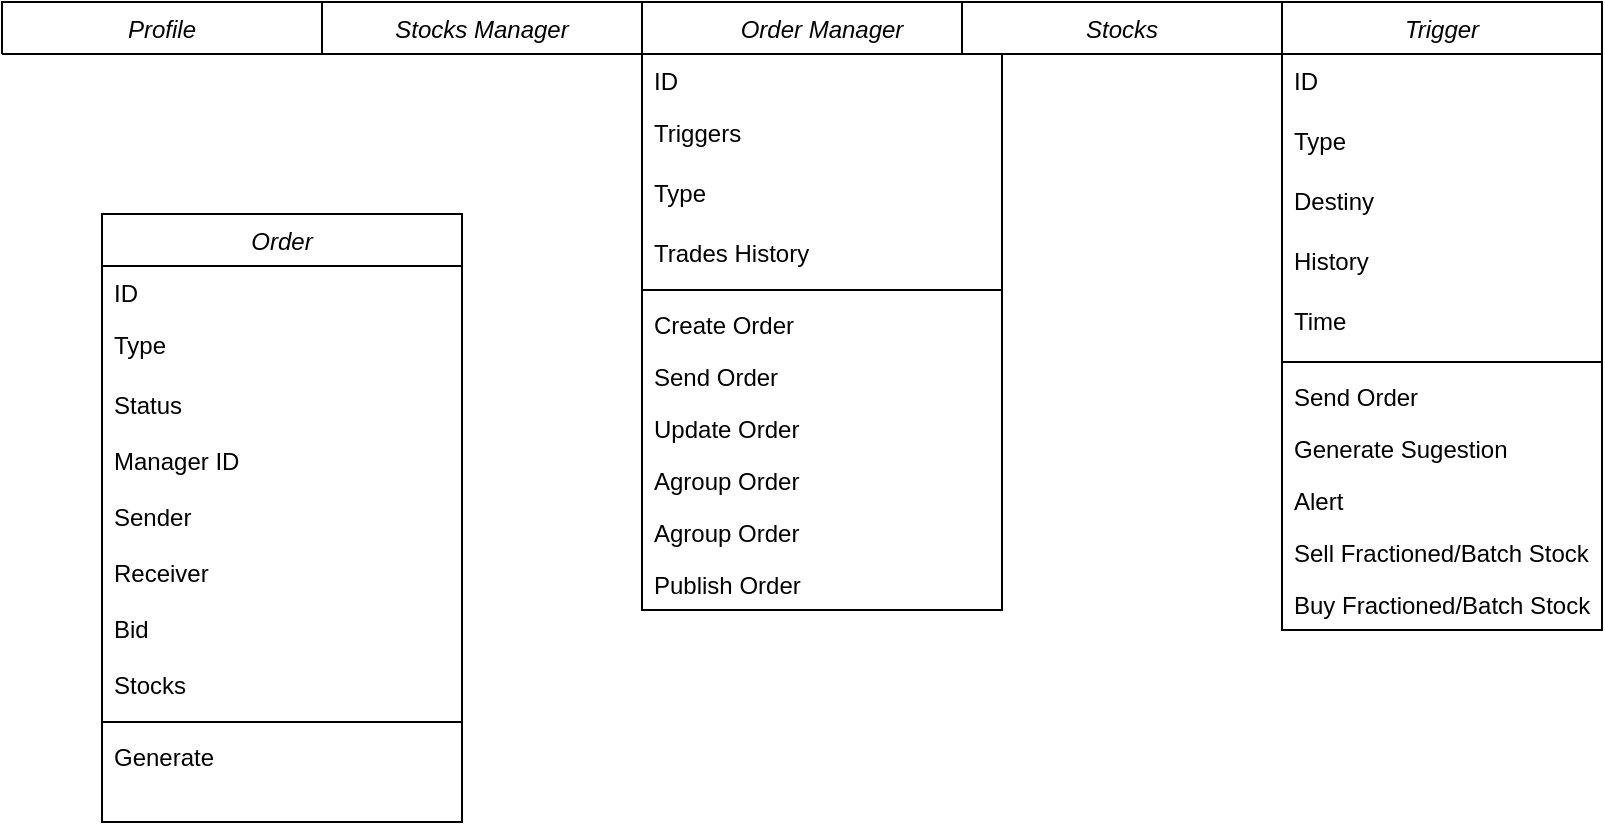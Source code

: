 <mxfile version="21.0.6" type="github">
  <diagram id="C5RBs43oDa-KdzZeNtuy" name="Page-1">
    <mxGraphModel dx="795" dy="445" grid="1" gridSize="10" guides="1" tooltips="1" connect="1" arrows="1" fold="1" page="1" pageScale="1" pageWidth="827" pageHeight="1169" math="0" shadow="0">
      <root>
        <mxCell id="WIyWlLk6GJQsqaUBKTNV-0" />
        <mxCell id="WIyWlLk6GJQsqaUBKTNV-1" parent="WIyWlLk6GJQsqaUBKTNV-0" />
        <mxCell id="zkfFHV4jXpPFQw0GAbJ--0" value="Profile" style="swimlane;fontStyle=2;align=center;verticalAlign=top;childLayout=stackLayout;horizontal=1;startSize=26;horizontalStack=0;resizeParent=1;resizeLast=0;collapsible=1;marginBottom=0;rounded=0;shadow=0;strokeWidth=1;" parent="WIyWlLk6GJQsqaUBKTNV-1" vertex="1" collapsed="1">
          <mxGeometry x="10" y="74" width="160" height="26" as="geometry">
            <mxRectangle x="10" y="74" width="180" height="280" as="alternateBounds" />
          </mxGeometry>
        </mxCell>
        <mxCell id="zkfFHV4jXpPFQw0GAbJ--1" value="ID" style="text;align=left;verticalAlign=top;spacingLeft=4;spacingRight=4;overflow=hidden;rotatable=0;points=[[0,0.5],[1,0.5]];portConstraint=eastwest;" parent="zkfFHV4jXpPFQw0GAbJ--0" vertex="1">
          <mxGeometry y="26" width="180" height="26" as="geometry" />
        </mxCell>
        <mxCell id="VoE8Lztti9GlDLRL7Cn9-77" value="Name" style="text;align=left;verticalAlign=top;spacingLeft=4;spacingRight=4;overflow=hidden;rotatable=0;points=[[0,0.5],[1,0.5]];portConstraint=eastwest;" vertex="1" parent="zkfFHV4jXpPFQw0GAbJ--0">
          <mxGeometry y="52" width="180" height="26" as="geometry" />
        </mxCell>
        <mxCell id="VoE8Lztti9GlDLRL7Cn9-10" value="Email Address" style="text;align=left;verticalAlign=top;spacingLeft=4;spacingRight=4;overflow=hidden;rotatable=0;points=[[0,0.5],[1,0.5]];portConstraint=eastwest;rounded=0;shadow=0;html=0;" vertex="1" parent="zkfFHV4jXpPFQw0GAbJ--0">
          <mxGeometry y="78" width="180" height="28" as="geometry" />
        </mxCell>
        <mxCell id="VoE8Lztti9GlDLRL7Cn9-27" value="Phone Number" style="text;align=left;verticalAlign=top;spacingLeft=4;spacingRight=4;overflow=hidden;rotatable=0;points=[[0,0.5],[1,0.5]];portConstraint=eastwest;rounded=0;shadow=0;html=0;" vertex="1" parent="zkfFHV4jXpPFQw0GAbJ--0">
          <mxGeometry y="106" width="180" height="28" as="geometry" />
        </mxCell>
        <mxCell id="VoE8Lztti9GlDLRL7Cn9-11" value="Situation" style="text;align=left;verticalAlign=top;spacingLeft=4;spacingRight=4;overflow=hidden;rotatable=0;points=[[0,0.5],[1,0.5]];portConstraint=eastwest;rounded=0;shadow=0;html=0;" vertex="1" parent="zkfFHV4jXpPFQw0GAbJ--0">
          <mxGeometry y="134" width="180" height="30" as="geometry" />
        </mxCell>
        <mxCell id="VoE8Lztti9GlDLRL7Cn9-12" value="Secret" style="text;align=left;verticalAlign=top;spacingLeft=4;spacingRight=4;overflow=hidden;rotatable=0;points=[[0,0.5],[1,0.5]];portConstraint=eastwest;rounded=0;shadow=0;html=0;" vertex="1" parent="zkfFHV4jXpPFQw0GAbJ--0">
          <mxGeometry y="164" width="180" height="30" as="geometry" />
        </mxCell>
        <mxCell id="zkfFHV4jXpPFQw0GAbJ--4" value="" style="line;html=1;strokeWidth=1;align=left;verticalAlign=middle;spacingTop=-1;spacingLeft=3;spacingRight=3;rotatable=0;labelPosition=right;points=[];portConstraint=eastwest;" parent="zkfFHV4jXpPFQw0GAbJ--0" vertex="1">
          <mxGeometry y="194" width="180" height="8" as="geometry" />
        </mxCell>
        <mxCell id="zkfFHV4jXpPFQw0GAbJ--5" value="Update" style="text;align=left;verticalAlign=top;spacingLeft=4;spacingRight=4;overflow=hidden;rotatable=0;points=[[0,0.5],[1,0.5]];portConstraint=eastwest;" parent="zkfFHV4jXpPFQw0GAbJ--0" vertex="1">
          <mxGeometry y="202" width="180" height="26" as="geometry" />
        </mxCell>
        <mxCell id="VoE8Lztti9GlDLRL7Cn9-13" value="Recover Secret" style="text;align=left;verticalAlign=top;spacingLeft=4;spacingRight=4;overflow=hidden;rotatable=0;points=[[0,0.5],[1,0.5]];portConstraint=eastwest;" vertex="1" parent="zkfFHV4jXpPFQw0GAbJ--0">
          <mxGeometry y="228" width="180" height="26" as="geometry" />
        </mxCell>
        <mxCell id="VoE8Lztti9GlDLRL7Cn9-14" value="Block" style="text;align=left;verticalAlign=top;spacingLeft=4;spacingRight=4;overflow=hidden;rotatable=0;points=[[0,0.5],[1,0.5]];portConstraint=eastwest;" vertex="1" parent="zkfFHV4jXpPFQw0GAbJ--0">
          <mxGeometry y="254" width="180" height="26" as="geometry" />
        </mxCell>
        <mxCell id="VoE8Lztti9GlDLRL7Cn9-42" value="Order Manager" style="swimlane;fontStyle=2;align=center;verticalAlign=top;childLayout=stackLayout;horizontal=1;startSize=26;horizontalStack=0;resizeParent=1;resizeLast=0;collapsible=1;marginBottom=0;rounded=0;shadow=0;strokeWidth=1;" vertex="1" parent="WIyWlLk6GJQsqaUBKTNV-1">
          <mxGeometry x="330" y="74" width="180" height="304" as="geometry">
            <mxRectangle x="330" y="74" width="160" height="26" as="alternateBounds" />
          </mxGeometry>
        </mxCell>
        <mxCell id="VoE8Lztti9GlDLRL7Cn9-79" value="ID" style="text;align=left;verticalAlign=top;spacingLeft=4;spacingRight=4;overflow=hidden;rotatable=0;points=[[0,0.5],[1,0.5]];portConstraint=eastwest;" vertex="1" parent="VoE8Lztti9GlDLRL7Cn9-42">
          <mxGeometry y="26" width="180" height="26" as="geometry" />
        </mxCell>
        <mxCell id="VoE8Lztti9GlDLRL7Cn9-44" value="Triggers" style="text;align=left;verticalAlign=top;spacingLeft=4;spacingRight=4;overflow=hidden;rotatable=0;points=[[0,0.5],[1,0.5]];portConstraint=eastwest;rounded=0;shadow=0;html=0;" vertex="1" parent="VoE8Lztti9GlDLRL7Cn9-42">
          <mxGeometry y="52" width="180" height="30" as="geometry" />
        </mxCell>
        <mxCell id="VoE8Lztti9GlDLRL7Cn9-45" value="Type" style="text;align=left;verticalAlign=top;spacingLeft=4;spacingRight=4;overflow=hidden;rotatable=0;points=[[0,0.5],[1,0.5]];portConstraint=eastwest;rounded=0;shadow=0;html=0;" vertex="1" parent="VoE8Lztti9GlDLRL7Cn9-42">
          <mxGeometry y="82" width="180" height="30" as="geometry" />
        </mxCell>
        <mxCell id="VoE8Lztti9GlDLRL7Cn9-46" value="Trades History" style="text;align=left;verticalAlign=top;spacingLeft=4;spacingRight=4;overflow=hidden;rotatable=0;points=[[0,0.5],[1,0.5]];portConstraint=eastwest;rounded=0;shadow=0;html=0;" vertex="1" parent="VoE8Lztti9GlDLRL7Cn9-42">
          <mxGeometry y="112" width="180" height="28" as="geometry" />
        </mxCell>
        <mxCell id="VoE8Lztti9GlDLRL7Cn9-50" value="" style="line;html=1;strokeWidth=1;align=left;verticalAlign=middle;spacingTop=-1;spacingLeft=3;spacingRight=3;rotatable=0;labelPosition=right;points=[];portConstraint=eastwest;" vertex="1" parent="VoE8Lztti9GlDLRL7Cn9-42">
          <mxGeometry y="140" width="180" height="8" as="geometry" />
        </mxCell>
        <mxCell id="VoE8Lztti9GlDLRL7Cn9-52" value="Create Order" style="text;align=left;verticalAlign=top;spacingLeft=4;spacingRight=4;overflow=hidden;rotatable=0;points=[[0,0.5],[1,0.5]];portConstraint=eastwest;" vertex="1" parent="VoE8Lztti9GlDLRL7Cn9-42">
          <mxGeometry y="148" width="180" height="26" as="geometry" />
        </mxCell>
        <mxCell id="VoE8Lztti9GlDLRL7Cn9-149" value="Send Order" style="text;align=left;verticalAlign=top;spacingLeft=4;spacingRight=4;overflow=hidden;rotatable=0;points=[[0,0.5],[1,0.5]];portConstraint=eastwest;" vertex="1" parent="VoE8Lztti9GlDLRL7Cn9-42">
          <mxGeometry y="174" width="180" height="26" as="geometry" />
        </mxCell>
        <mxCell id="VoE8Lztti9GlDLRL7Cn9-51" value="Update Order" style="text;align=left;verticalAlign=top;spacingLeft=4;spacingRight=4;overflow=hidden;rotatable=0;points=[[0,0.5],[1,0.5]];portConstraint=eastwest;" vertex="1" parent="VoE8Lztti9GlDLRL7Cn9-42">
          <mxGeometry y="200" width="180" height="26" as="geometry" />
        </mxCell>
        <mxCell id="VoE8Lztti9GlDLRL7Cn9-59" value="Agroup Order" style="text;align=left;verticalAlign=top;spacingLeft=4;spacingRight=4;overflow=hidden;rotatable=0;points=[[0,0.5],[1,0.5]];portConstraint=eastwest;" vertex="1" parent="VoE8Lztti9GlDLRL7Cn9-42">
          <mxGeometry y="226" width="180" height="26" as="geometry" />
        </mxCell>
        <mxCell id="VoE8Lztti9GlDLRL7Cn9-60" value="Agroup Order" style="text;align=left;verticalAlign=top;spacingLeft=4;spacingRight=4;overflow=hidden;rotatable=0;points=[[0,0.5],[1,0.5]];portConstraint=eastwest;" vertex="1" parent="VoE8Lztti9GlDLRL7Cn9-42">
          <mxGeometry y="252" width="180" height="26" as="geometry" />
        </mxCell>
        <mxCell id="VoE8Lztti9GlDLRL7Cn9-61" value="Publish Order" style="text;align=left;verticalAlign=top;spacingLeft=4;spacingRight=4;overflow=hidden;rotatable=0;points=[[0,0.5],[1,0.5]];portConstraint=eastwest;" vertex="1" parent="VoE8Lztti9GlDLRL7Cn9-42">
          <mxGeometry y="278" width="180" height="26" as="geometry" />
        </mxCell>
        <mxCell id="VoE8Lztti9GlDLRL7Cn9-15" value="Stocks Manager" style="swimlane;fontStyle=2;align=center;verticalAlign=top;childLayout=stackLayout;horizontal=1;startSize=26;horizontalStack=0;resizeParent=1;resizeLast=0;collapsible=1;marginBottom=0;rounded=0;shadow=0;strokeWidth=1;" vertex="1" collapsed="1" parent="WIyWlLk6GJQsqaUBKTNV-1">
          <mxGeometry x="170" y="74" width="160" height="26" as="geometry">
            <mxRectangle x="170" y="74" width="180" height="396" as="alternateBounds" />
          </mxGeometry>
        </mxCell>
        <mxCell id="VoE8Lztti9GlDLRL7Cn9-78" value="ID" style="text;align=left;verticalAlign=top;spacingLeft=4;spacingRight=4;overflow=hidden;rotatable=0;points=[[0,0.5],[1,0.5]];portConstraint=eastwest;" vertex="1" parent="VoE8Lztti9GlDLRL7Cn9-15">
          <mxGeometry y="26" width="180" height="26" as="geometry" />
        </mxCell>
        <mxCell id="VoE8Lztti9GlDLRL7Cn9-16" value="Stocks Pool" style="text;align=left;verticalAlign=top;spacingLeft=4;spacingRight=4;overflow=hidden;rotatable=0;points=[[0,0.5],[1,0.5]];portConstraint=eastwest;" vertex="1" parent="VoE8Lztti9GlDLRL7Cn9-15">
          <mxGeometry y="52" width="180" height="26" as="geometry" />
        </mxCell>
        <mxCell id="VoE8Lztti9GlDLRL7Cn9-24" value="Layout" style="text;align=left;verticalAlign=top;spacingLeft=4;spacingRight=4;overflow=hidden;rotatable=0;points=[[0,0.5],[1,0.5]];portConstraint=eastwest;rounded=0;shadow=0;html=0;" vertex="1" parent="VoE8Lztti9GlDLRL7Cn9-15">
          <mxGeometry y="78" width="180" height="30" as="geometry" />
        </mxCell>
        <mxCell id="VoE8Lztti9GlDLRL7Cn9-18" value="Trades History" style="text;align=left;verticalAlign=top;spacingLeft=4;spacingRight=4;overflow=hidden;rotatable=0;points=[[0,0.5],[1,0.5]];portConstraint=eastwest;rounded=0;shadow=0;html=0;" vertex="1" parent="VoE8Lztti9GlDLRL7Cn9-15">
          <mxGeometry y="108" width="180" height="30" as="geometry" />
        </mxCell>
        <mxCell id="VoE8Lztti9GlDLRL7Cn9-26" value="Sugestions Pool" style="text;align=left;verticalAlign=top;spacingLeft=4;spacingRight=4;overflow=hidden;rotatable=0;points=[[0,0.5],[1,0.5]];portConstraint=eastwest;rounded=0;shadow=0;html=0;" vertex="1" parent="VoE8Lztti9GlDLRL7Cn9-15">
          <mxGeometry y="138" width="180" height="28" as="geometry" />
        </mxCell>
        <mxCell id="VoE8Lztti9GlDLRL7Cn9-39" value="Bids Pool" style="text;align=left;verticalAlign=top;spacingLeft=4;spacingRight=4;overflow=hidden;rotatable=0;points=[[0,0.5],[1,0.5]];portConstraint=eastwest;rounded=0;shadow=0;html=0;" vertex="1" parent="VoE8Lztti9GlDLRL7Cn9-15">
          <mxGeometry y="166" width="180" height="28" as="geometry" />
        </mxCell>
        <mxCell id="VoE8Lztti9GlDLRL7Cn9-57" value="Bids History" style="text;align=left;verticalAlign=top;spacingLeft=4;spacingRight=4;overflow=hidden;rotatable=0;points=[[0,0.5],[1,0.5]];portConstraint=eastwest;rounded=0;shadow=0;html=0;" vertex="1" parent="VoE8Lztti9GlDLRL7Cn9-15">
          <mxGeometry y="194" width="180" height="28" as="geometry" />
        </mxCell>
        <mxCell id="VoE8Lztti9GlDLRL7Cn9-17" value="Triggers" style="text;align=left;verticalAlign=top;spacingLeft=4;spacingRight=4;overflow=hidden;rotatable=0;points=[[0,0.5],[1,0.5]];portConstraint=eastwest;rounded=0;shadow=0;html=0;" vertex="1" parent="VoE8Lztti9GlDLRL7Cn9-15">
          <mxGeometry y="222" width="180" height="28" as="geometry" />
        </mxCell>
        <mxCell id="VoE8Lztti9GlDLRL7Cn9-20" value="" style="line;html=1;strokeWidth=1;align=left;verticalAlign=middle;spacingTop=-1;spacingLeft=3;spacingRight=3;rotatable=0;labelPosition=right;points=[];portConstraint=eastwest;" vertex="1" parent="VoE8Lztti9GlDLRL7Cn9-15">
          <mxGeometry y="250" width="180" height="8" as="geometry" />
        </mxCell>
        <mxCell id="VoE8Lztti9GlDLRL7Cn9-21" value="Simulate" style="text;align=left;verticalAlign=top;spacingLeft=4;spacingRight=4;overflow=hidden;rotatable=0;points=[[0,0.5],[1,0.5]];portConstraint=eastwest;" vertex="1" parent="VoE8Lztti9GlDLRL7Cn9-15">
          <mxGeometry y="258" width="180" height="26" as="geometry" />
        </mxCell>
        <mxCell id="VoE8Lztti9GlDLRL7Cn9-22" value="Buy" style="text;align=left;verticalAlign=top;spacingLeft=4;spacingRight=4;overflow=hidden;rotatable=0;points=[[0,0.5],[1,0.5]];portConstraint=eastwest;" vertex="1" parent="VoE8Lztti9GlDLRL7Cn9-15">
          <mxGeometry y="284" width="180" height="26" as="geometry" />
        </mxCell>
        <mxCell id="VoE8Lztti9GlDLRL7Cn9-40" value="Sell" style="text;align=left;verticalAlign=top;spacingLeft=4;spacingRight=4;overflow=hidden;rotatable=0;points=[[0,0.5],[1,0.5]];portConstraint=eastwest;" vertex="1" parent="VoE8Lztti9GlDLRL7Cn9-15">
          <mxGeometry y="310" width="180" height="26" as="geometry" />
        </mxCell>
        <mxCell id="VoE8Lztti9GlDLRL7Cn9-23" value="Set Layout" style="text;align=left;verticalAlign=top;spacingLeft=4;spacingRight=4;overflow=hidden;rotatable=0;points=[[0,0.5],[1,0.5]];portConstraint=eastwest;" vertex="1" parent="VoE8Lztti9GlDLRL7Cn9-15">
          <mxGeometry y="336" width="180" height="30" as="geometry" />
        </mxCell>
        <mxCell id="VoE8Lztti9GlDLRL7Cn9-41" value="Agroup Stocks" style="text;align=left;verticalAlign=top;spacingLeft=4;spacingRight=4;overflow=hidden;rotatable=0;points=[[0,0.5],[1,0.5]];portConstraint=eastwest;" vertex="1" parent="VoE8Lztti9GlDLRL7Cn9-15">
          <mxGeometry y="366" width="180" height="30" as="geometry" />
        </mxCell>
        <mxCell id="VoE8Lztti9GlDLRL7Cn9-63" value="Stocks" style="swimlane;fontStyle=2;align=center;verticalAlign=top;childLayout=stackLayout;horizontal=1;startSize=26;horizontalStack=0;resizeParent=1;resizeLast=0;collapsible=1;marginBottom=0;rounded=0;shadow=0;strokeWidth=1;" vertex="1" collapsed="1" parent="WIyWlLk6GJQsqaUBKTNV-1">
          <mxGeometry x="490" y="74" width="160" height="26" as="geometry">
            <mxRectangle x="490" y="74" width="160" height="660" as="alternateBounds" />
          </mxGeometry>
        </mxCell>
        <mxCell id="VoE8Lztti9GlDLRL7Cn9-75" value="ID" style="text;align=left;verticalAlign=top;spacingLeft=4;spacingRight=4;overflow=hidden;rotatable=0;points=[[0,0.5],[1,0.5]];portConstraint=eastwest;rounded=0;shadow=0;html=0;" vertex="1" parent="VoE8Lztti9GlDLRL7Cn9-63">
          <mxGeometry y="26" width="160" height="30" as="geometry" />
        </mxCell>
        <mxCell id="VoE8Lztti9GlDLRL7Cn9-76" value="Group" style="text;align=left;verticalAlign=top;spacingLeft=4;spacingRight=4;overflow=hidden;rotatable=0;points=[[0,0.5],[1,0.5]];portConstraint=eastwest;rounded=0;shadow=0;html=0;" vertex="1" parent="VoE8Lztti9GlDLRL7Cn9-63">
          <mxGeometry y="56" width="160" height="30" as="geometry" />
        </mxCell>
        <mxCell id="VoE8Lztti9GlDLRL7Cn9-96" value="Analysis Period" style="text;align=left;verticalAlign=top;spacingLeft=4;spacingRight=4;overflow=hidden;rotatable=0;points=[[0,0.5],[1,0.5]];portConstraint=eastwest;rounded=0;shadow=0;html=0;" vertex="1" parent="VoE8Lztti9GlDLRL7Cn9-63">
          <mxGeometry y="86" width="160" height="34" as="geometry" />
        </mxCell>
        <mxCell id="VoE8Lztti9GlDLRL7Cn9-65" value="Actual Price" style="text;align=left;verticalAlign=top;spacingLeft=4;spacingRight=4;overflow=hidden;rotatable=0;points=[[0,0.5],[1,0.5]];portConstraint=eastwest;rounded=0;shadow=0;html=0;" vertex="1" parent="VoE8Lztti9GlDLRL7Cn9-63">
          <mxGeometry y="120" width="160" height="30" as="geometry" />
        </mxCell>
        <mxCell id="VoE8Lztti9GlDLRL7Cn9-93" value="Opening" style="text;align=left;verticalAlign=top;spacingLeft=4;spacingRight=4;overflow=hidden;rotatable=0;points=[[0,0.5],[1,0.5]];portConstraint=eastwest;rounded=0;shadow=0;html=0;" vertex="1" parent="VoE8Lztti9GlDLRL7Cn9-63">
          <mxGeometry y="150" width="160" height="30" as="geometry" />
        </mxCell>
        <mxCell id="VoE8Lztti9GlDLRL7Cn9-94" value="Closure" style="text;align=left;verticalAlign=top;spacingLeft=4;spacingRight=4;overflow=hidden;rotatable=0;points=[[0,0.5],[1,0.5]];portConstraint=eastwest;rounded=0;shadow=0;html=0;" vertex="1" parent="VoE8Lztti9GlDLRL7Cn9-63">
          <mxGeometry y="180" width="160" height="30" as="geometry" />
        </mxCell>
        <mxCell id="VoE8Lztti9GlDLRL7Cn9-84" value="Type" style="text;align=left;verticalAlign=top;spacingLeft=4;spacingRight=4;overflow=hidden;rotatable=0;points=[[0,0.5],[1,0.5]];portConstraint=eastwest;rounded=0;shadow=0;html=0;" vertex="1" parent="VoE8Lztti9GlDLRL7Cn9-63">
          <mxGeometry y="210" width="160" height="30" as="geometry" />
        </mxCell>
        <mxCell id="VoE8Lztti9GlDLRL7Cn9-73" value="Volume" style="text;align=left;verticalAlign=top;spacingLeft=4;spacingRight=4;overflow=hidden;rotatable=0;points=[[0,0.5],[1,0.5]];portConstraint=eastwest;rounded=0;shadow=0;html=0;" vertex="1" parent="VoE8Lztti9GlDLRL7Cn9-63">
          <mxGeometry y="240" width="160" height="34" as="geometry" />
        </mxCell>
        <mxCell id="VoE8Lztti9GlDLRL7Cn9-80" value="Sales History" style="text;align=left;verticalAlign=top;spacingLeft=4;spacingRight=4;overflow=hidden;rotatable=0;points=[[0,0.5],[1,0.5]];portConstraint=eastwest;rounded=0;shadow=0;html=0;" vertex="1" parent="VoE8Lztti9GlDLRL7Cn9-63">
          <mxGeometry y="274" width="160" height="34" as="geometry" />
        </mxCell>
        <mxCell id="VoE8Lztti9GlDLRL7Cn9-81" value="Purchase History" style="text;align=left;verticalAlign=top;spacingLeft=4;spacingRight=4;overflow=hidden;rotatable=0;points=[[0,0.5],[1,0.5]];portConstraint=eastwest;rounded=0;shadow=0;html=0;" vertex="1" parent="VoE8Lztti9GlDLRL7Cn9-63">
          <mxGeometry y="308" width="160" height="34" as="geometry" />
        </mxCell>
        <mxCell id="VoE8Lztti9GlDLRL7Cn9-142" value="Purchase History" style="text;align=left;verticalAlign=top;spacingLeft=4;spacingRight=4;overflow=hidden;rotatable=0;points=[[0,0.5],[1,0.5]];portConstraint=eastwest;rounded=0;shadow=0;html=0;" vertex="1" parent="VoE8Lztti9GlDLRL7Cn9-63">
          <mxGeometry y="342" width="160" height="34" as="geometry" />
        </mxCell>
        <mxCell id="VoE8Lztti9GlDLRL7Cn9-83" value="Bid History" style="text;align=left;verticalAlign=top;spacingLeft=4;spacingRight=4;overflow=hidden;rotatable=0;points=[[0,0.5],[1,0.5]];portConstraint=eastwest;rounded=0;shadow=0;html=0;" vertex="1" parent="VoE8Lztti9GlDLRL7Cn9-63">
          <mxGeometry y="376" width="160" height="34" as="geometry" />
        </mxCell>
        <mxCell id="VoE8Lztti9GlDLRL7Cn9-74" value="Bid" style="text;align=left;verticalAlign=top;spacingLeft=4;spacingRight=4;overflow=hidden;rotatable=0;points=[[0,0.5],[1,0.5]];portConstraint=eastwest;rounded=0;shadow=0;html=0;" vertex="1" parent="VoE8Lztti9GlDLRL7Cn9-63">
          <mxGeometry y="410" width="160" height="34" as="geometry" />
        </mxCell>
        <mxCell id="VoE8Lztti9GlDLRL7Cn9-67" value="" style="line;html=1;strokeWidth=1;align=left;verticalAlign=middle;spacingTop=-1;spacingLeft=3;spacingRight=3;rotatable=0;labelPosition=right;points=[];portConstraint=eastwest;" vertex="1" parent="VoE8Lztti9GlDLRL7Cn9-63">
          <mxGeometry y="444" width="160" height="8" as="geometry" />
        </mxCell>
        <mxCell id="VoE8Lztti9GlDLRL7Cn9-68" value="Generate Graph" style="text;align=left;verticalAlign=top;spacingLeft=4;spacingRight=4;overflow=hidden;rotatable=0;points=[[0,0.5],[1,0.5]];portConstraint=eastwest;" vertex="1" parent="VoE8Lztti9GlDLRL7Cn9-63">
          <mxGeometry y="452" width="160" height="26" as="geometry" />
        </mxCell>
        <mxCell id="VoE8Lztti9GlDLRL7Cn9-69" value="Update History" style="text;align=left;verticalAlign=top;spacingLeft=4;spacingRight=4;overflow=hidden;rotatable=0;points=[[0,0.5],[1,0.5]];portConstraint=eastwest;" vertex="1" parent="VoE8Lztti9GlDLRL7Cn9-63">
          <mxGeometry y="478" width="160" height="26" as="geometry" />
        </mxCell>
        <mxCell id="VoE8Lztti9GlDLRL7Cn9-70" value="Set to Group" style="text;align=left;verticalAlign=top;spacingLeft=4;spacingRight=4;overflow=hidden;rotatable=0;points=[[0,0.5],[1,0.5]];portConstraint=eastwest;" vertex="1" parent="VoE8Lztti9GlDLRL7Cn9-63">
          <mxGeometry y="504" width="160" height="26" as="geometry" />
        </mxCell>
        <mxCell id="VoE8Lztti9GlDLRL7Cn9-82" value="Set to Bid" style="text;align=left;verticalAlign=top;spacingLeft=4;spacingRight=4;overflow=hidden;rotatable=0;points=[[0,0.5],[1,0.5]];portConstraint=eastwest;" vertex="1" parent="VoE8Lztti9GlDLRL7Cn9-63">
          <mxGeometry y="530" width="160" height="26" as="geometry" />
        </mxCell>
        <mxCell id="VoE8Lztti9GlDLRL7Cn9-86" value="Calculate Financial Value" style="text;align=left;verticalAlign=top;spacingLeft=4;spacingRight=4;overflow=hidden;rotatable=0;points=[[0,0.5],[1,0.5]];portConstraint=eastwest;" vertex="1" parent="VoE8Lztti9GlDLRL7Cn9-63">
          <mxGeometry y="556" width="160" height="26" as="geometry" />
        </mxCell>
        <mxCell id="VoE8Lztti9GlDLRL7Cn9-90" value="Calculate Highest Rise" style="text;align=left;verticalAlign=top;spacingLeft=4;spacingRight=4;overflow=hidden;rotatable=0;points=[[0,0.5],[1,0.5]];portConstraint=eastwest;" vertex="1" parent="VoE8Lztti9GlDLRL7Cn9-63">
          <mxGeometry y="582" width="160" height="26" as="geometry" />
        </mxCell>
        <mxCell id="VoE8Lztti9GlDLRL7Cn9-92" value="Calculate Lowest Rise" style="text;align=left;verticalAlign=top;spacingLeft=4;spacingRight=4;overflow=hidden;rotatable=0;points=[[0,0.5],[1,0.5]];portConstraint=eastwest;" vertex="1" parent="VoE8Lztti9GlDLRL7Cn9-63">
          <mxGeometry y="608" width="160" height="26" as="geometry" />
        </mxCell>
        <mxCell id="VoE8Lztti9GlDLRL7Cn9-99" value="Update Analysis Period" style="text;align=left;verticalAlign=top;spacingLeft=4;spacingRight=4;overflow=hidden;rotatable=0;points=[[0,0.5],[1,0.5]];portConstraint=eastwest;" vertex="1" parent="VoE8Lztti9GlDLRL7Cn9-63">
          <mxGeometry y="634" width="160" height="26" as="geometry" />
        </mxCell>
        <mxCell id="VoE8Lztti9GlDLRL7Cn9-100" value="Trigger" style="swimlane;fontStyle=2;align=center;verticalAlign=top;childLayout=stackLayout;horizontal=1;startSize=26;horizontalStack=0;resizeParent=1;resizeLast=0;collapsible=1;marginBottom=0;rounded=0;shadow=0;strokeWidth=1;" vertex="1" parent="WIyWlLk6GJQsqaUBKTNV-1">
          <mxGeometry x="650" y="74" width="160" height="314" as="geometry">
            <mxRectangle x="650" y="74" width="160" height="26" as="alternateBounds" />
          </mxGeometry>
        </mxCell>
        <mxCell id="VoE8Lztti9GlDLRL7Cn9-101" value="ID" style="text;align=left;verticalAlign=top;spacingLeft=4;spacingRight=4;overflow=hidden;rotatable=0;points=[[0,0.5],[1,0.5]];portConstraint=eastwest;rounded=0;shadow=0;html=0;" vertex="1" parent="VoE8Lztti9GlDLRL7Cn9-100">
          <mxGeometry y="26" width="160" height="30" as="geometry" />
        </mxCell>
        <mxCell id="VoE8Lztti9GlDLRL7Cn9-122" value="Type" style="text;align=left;verticalAlign=top;spacingLeft=4;spacingRight=4;overflow=hidden;rotatable=0;points=[[0,0.5],[1,0.5]];portConstraint=eastwest;rounded=0;shadow=0;html=0;" vertex="1" parent="VoE8Lztti9GlDLRL7Cn9-100">
          <mxGeometry y="56" width="160" height="30" as="geometry" />
        </mxCell>
        <mxCell id="VoE8Lztti9GlDLRL7Cn9-124" value="Destiny" style="text;align=left;verticalAlign=top;spacingLeft=4;spacingRight=4;overflow=hidden;rotatable=0;points=[[0,0.5],[1,0.5]];portConstraint=eastwest;rounded=0;shadow=0;html=0;" vertex="1" parent="VoE8Lztti9GlDLRL7Cn9-100">
          <mxGeometry y="86" width="160" height="30" as="geometry" />
        </mxCell>
        <mxCell id="VoE8Lztti9GlDLRL7Cn9-126" value="History" style="text;align=left;verticalAlign=top;spacingLeft=4;spacingRight=4;overflow=hidden;rotatable=0;points=[[0,0.5],[1,0.5]];portConstraint=eastwest;rounded=0;shadow=0;html=0;" vertex="1" parent="VoE8Lztti9GlDLRL7Cn9-100">
          <mxGeometry y="116" width="160" height="30" as="geometry" />
        </mxCell>
        <mxCell id="VoE8Lztti9GlDLRL7Cn9-123" value="Time" style="text;align=left;verticalAlign=top;spacingLeft=4;spacingRight=4;overflow=hidden;rotatable=0;points=[[0,0.5],[1,0.5]];portConstraint=eastwest;rounded=0;shadow=0;html=0;" vertex="1" parent="VoE8Lztti9GlDLRL7Cn9-100">
          <mxGeometry y="146" width="160" height="30" as="geometry" />
        </mxCell>
        <mxCell id="VoE8Lztti9GlDLRL7Cn9-113" value="" style="line;html=1;strokeWidth=1;align=left;verticalAlign=middle;spacingTop=-1;spacingLeft=3;spacingRight=3;rotatable=0;labelPosition=right;points=[];portConstraint=eastwest;" vertex="1" parent="VoE8Lztti9GlDLRL7Cn9-100">
          <mxGeometry y="176" width="160" height="8" as="geometry" />
        </mxCell>
        <mxCell id="VoE8Lztti9GlDLRL7Cn9-114" value="Send Order" style="text;align=left;verticalAlign=top;spacingLeft=4;spacingRight=4;overflow=hidden;rotatable=0;points=[[0,0.5],[1,0.5]];portConstraint=eastwest;" vertex="1" parent="VoE8Lztti9GlDLRL7Cn9-100">
          <mxGeometry y="184" width="160" height="26" as="geometry" />
        </mxCell>
        <mxCell id="VoE8Lztti9GlDLRL7Cn9-141" value="Generate Sugestion" style="text;align=left;verticalAlign=top;spacingLeft=4;spacingRight=4;overflow=hidden;rotatable=0;points=[[0,0.5],[1,0.5]];portConstraint=eastwest;" vertex="1" parent="VoE8Lztti9GlDLRL7Cn9-100">
          <mxGeometry y="210" width="160" height="26" as="geometry" />
        </mxCell>
        <mxCell id="VoE8Lztti9GlDLRL7Cn9-115" value="Alert" style="text;align=left;verticalAlign=top;spacingLeft=4;spacingRight=4;overflow=hidden;rotatable=0;points=[[0,0.5],[1,0.5]];portConstraint=eastwest;" vertex="1" parent="VoE8Lztti9GlDLRL7Cn9-100">
          <mxGeometry y="236" width="160" height="26" as="geometry" />
        </mxCell>
        <mxCell id="VoE8Lztti9GlDLRL7Cn9-127" value="Sell Fractioned/Batch Stock" style="text;align=left;verticalAlign=top;spacingLeft=4;spacingRight=4;overflow=hidden;rotatable=0;points=[[0,0.5],[1,0.5]];portConstraint=eastwest;" vertex="1" parent="VoE8Lztti9GlDLRL7Cn9-100">
          <mxGeometry y="262" width="160" height="26" as="geometry" />
        </mxCell>
        <mxCell id="VoE8Lztti9GlDLRL7Cn9-125" value="Buy Fractioned/Batch Stock" style="text;align=left;verticalAlign=top;spacingLeft=4;spacingRight=4;overflow=hidden;rotatable=0;points=[[0,0.5],[1,0.5]];portConstraint=eastwest;" vertex="1" parent="VoE8Lztti9GlDLRL7Cn9-100">
          <mxGeometry y="288" width="160" height="26" as="geometry" />
        </mxCell>
        <mxCell id="VoE8Lztti9GlDLRL7Cn9-128" value="Order" style="swimlane;fontStyle=2;align=center;verticalAlign=top;childLayout=stackLayout;horizontal=1;startSize=26;horizontalStack=0;resizeParent=1;resizeLast=0;collapsible=1;marginBottom=0;rounded=0;shadow=0;strokeWidth=1;" vertex="1" parent="WIyWlLk6GJQsqaUBKTNV-1">
          <mxGeometry x="60" y="180" width="180" height="304" as="geometry">
            <mxRectangle x="30" y="210" width="160" height="26" as="alternateBounds" />
          </mxGeometry>
        </mxCell>
        <mxCell id="VoE8Lztti9GlDLRL7Cn9-129" value="ID" style="text;align=left;verticalAlign=top;spacingLeft=4;spacingRight=4;overflow=hidden;rotatable=0;points=[[0,0.5],[1,0.5]];portConstraint=eastwest;" vertex="1" parent="VoE8Lztti9GlDLRL7Cn9-128">
          <mxGeometry y="26" width="180" height="26" as="geometry" />
        </mxCell>
        <mxCell id="VoE8Lztti9GlDLRL7Cn9-130" value="Type" style="text;align=left;verticalAlign=top;spacingLeft=4;spacingRight=4;overflow=hidden;rotatable=0;points=[[0,0.5],[1,0.5]];portConstraint=eastwest;rounded=0;shadow=0;html=0;" vertex="1" parent="VoE8Lztti9GlDLRL7Cn9-128">
          <mxGeometry y="52" width="180" height="30" as="geometry" />
        </mxCell>
        <mxCell id="VoE8Lztti9GlDLRL7Cn9-148" value="Status" style="text;align=left;verticalAlign=top;spacingLeft=4;spacingRight=4;overflow=hidden;rotatable=0;points=[[0,0.5],[1,0.5]];portConstraint=eastwest;rounded=0;shadow=0;html=0;" vertex="1" parent="VoE8Lztti9GlDLRL7Cn9-128">
          <mxGeometry y="82" width="180" height="28" as="geometry" />
        </mxCell>
        <mxCell id="VoE8Lztti9GlDLRL7Cn9-139" value="Manager ID" style="text;align=left;verticalAlign=top;spacingLeft=4;spacingRight=4;overflow=hidden;rotatable=0;points=[[0,0.5],[1,0.5]];portConstraint=eastwest;rounded=0;shadow=0;html=0;" vertex="1" parent="VoE8Lztti9GlDLRL7Cn9-128">
          <mxGeometry y="110" width="180" height="28" as="geometry" />
        </mxCell>
        <mxCell id="VoE8Lztti9GlDLRL7Cn9-132" value="Sender" style="text;align=left;verticalAlign=top;spacingLeft=4;spacingRight=4;overflow=hidden;rotatable=0;points=[[0,0.5],[1,0.5]];portConstraint=eastwest;rounded=0;shadow=0;html=0;" vertex="1" parent="VoE8Lztti9GlDLRL7Cn9-128">
          <mxGeometry y="138" width="180" height="28" as="geometry" />
        </mxCell>
        <mxCell id="VoE8Lztti9GlDLRL7Cn9-147" value="Receiver" style="text;align=left;verticalAlign=top;spacingLeft=4;spacingRight=4;overflow=hidden;rotatable=0;points=[[0,0.5],[1,0.5]];portConstraint=eastwest;rounded=0;shadow=0;html=0;" vertex="1" parent="VoE8Lztti9GlDLRL7Cn9-128">
          <mxGeometry y="166" width="180" height="28" as="geometry" />
        </mxCell>
        <mxCell id="VoE8Lztti9GlDLRL7Cn9-144" value="Bid" style="text;align=left;verticalAlign=top;spacingLeft=4;spacingRight=4;overflow=hidden;rotatable=0;points=[[0,0.5],[1,0.5]];portConstraint=eastwest;rounded=0;shadow=0;html=0;" vertex="1" parent="VoE8Lztti9GlDLRL7Cn9-128">
          <mxGeometry y="194" width="180" height="28" as="geometry" />
        </mxCell>
        <mxCell id="VoE8Lztti9GlDLRL7Cn9-146" value="Stocks" style="text;align=left;verticalAlign=top;spacingLeft=4;spacingRight=4;overflow=hidden;rotatable=0;points=[[0,0.5],[1,0.5]];portConstraint=eastwest;rounded=0;shadow=0;html=0;" vertex="1" parent="VoE8Lztti9GlDLRL7Cn9-128">
          <mxGeometry y="222" width="180" height="28" as="geometry" />
        </mxCell>
        <mxCell id="VoE8Lztti9GlDLRL7Cn9-133" value="" style="line;html=1;strokeWidth=1;align=left;verticalAlign=middle;spacingTop=-1;spacingLeft=3;spacingRight=3;rotatable=0;labelPosition=right;points=[];portConstraint=eastwest;" vertex="1" parent="VoE8Lztti9GlDLRL7Cn9-128">
          <mxGeometry y="250" width="180" height="8" as="geometry" />
        </mxCell>
        <mxCell id="VoE8Lztti9GlDLRL7Cn9-145" value="Generate " style="text;align=left;verticalAlign=top;spacingLeft=4;spacingRight=4;overflow=hidden;rotatable=0;points=[[0,0.5],[1,0.5]];portConstraint=eastwest;rounded=0;shadow=0;html=0;" vertex="1" parent="VoE8Lztti9GlDLRL7Cn9-128">
          <mxGeometry y="258" width="180" height="28" as="geometry" />
        </mxCell>
      </root>
    </mxGraphModel>
  </diagram>
</mxfile>
